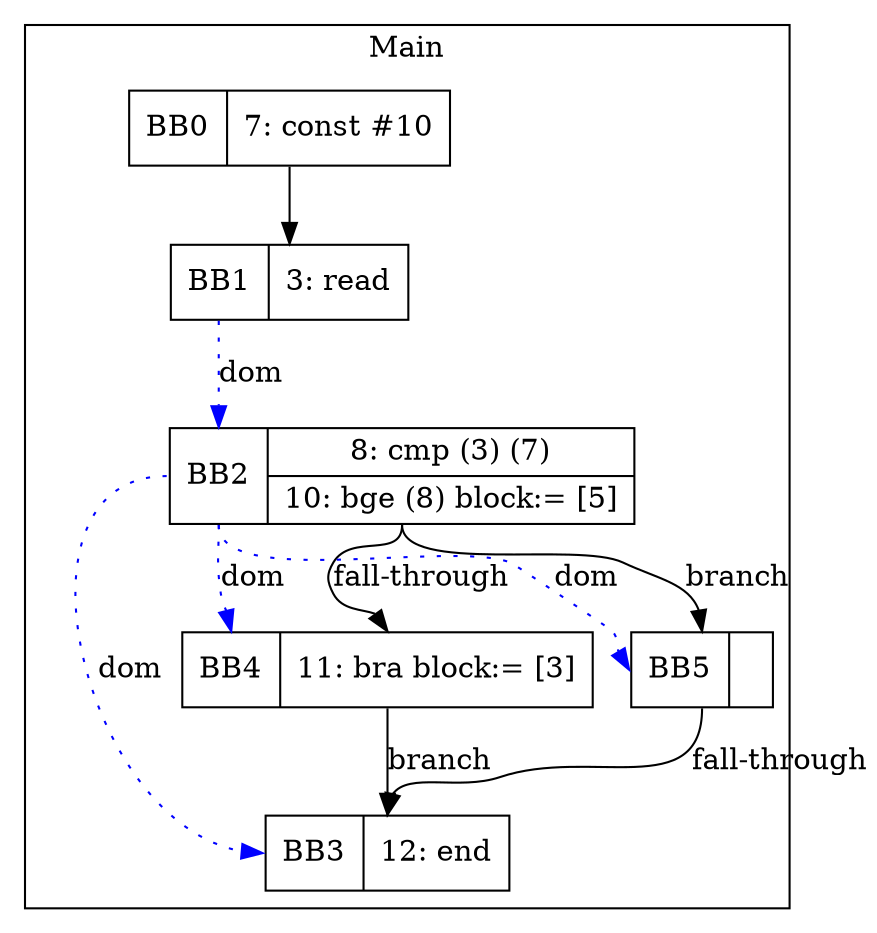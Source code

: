 digraph G {
node [shape=record];
subgraph cluster_main{
label = "Main";
BB0 [shape=record, label="<b>BB0|{7: const #10}"];
BB1 [shape=record, label="<b>BB1|{3: read}"];
BB2 [shape=record, label="<b>BB2|{8: cmp (3) (7)|10: bge (8) block:= [5]}"];
BB3 [shape=record, label="<b>BB3|{12: end}"];
BB4 [shape=record, label="<b>BB4|{11: bra block:= [3]}"];
BB5 [shape=record, label="<b>BB5|}"];
}
BB0:s -> BB1:n ;
BB2:b -> BB3:b [color=blue, style=dotted, label="dom"];
BB2:b -> BB4:b [color=blue, style=dotted, label="dom"];
BB1:b -> BB2:b [color=blue, style=dotted, label="dom"];
BB2:b -> BB5:b [color=blue, style=dotted, label="dom"];
BB2:s -> BB5:n [label="branch"];
BB4:s -> BB3:n [label="branch"];
BB5:s -> BB3:n [label="fall-through"];
BB2:s -> BB4:n [label="fall-through"];
}
